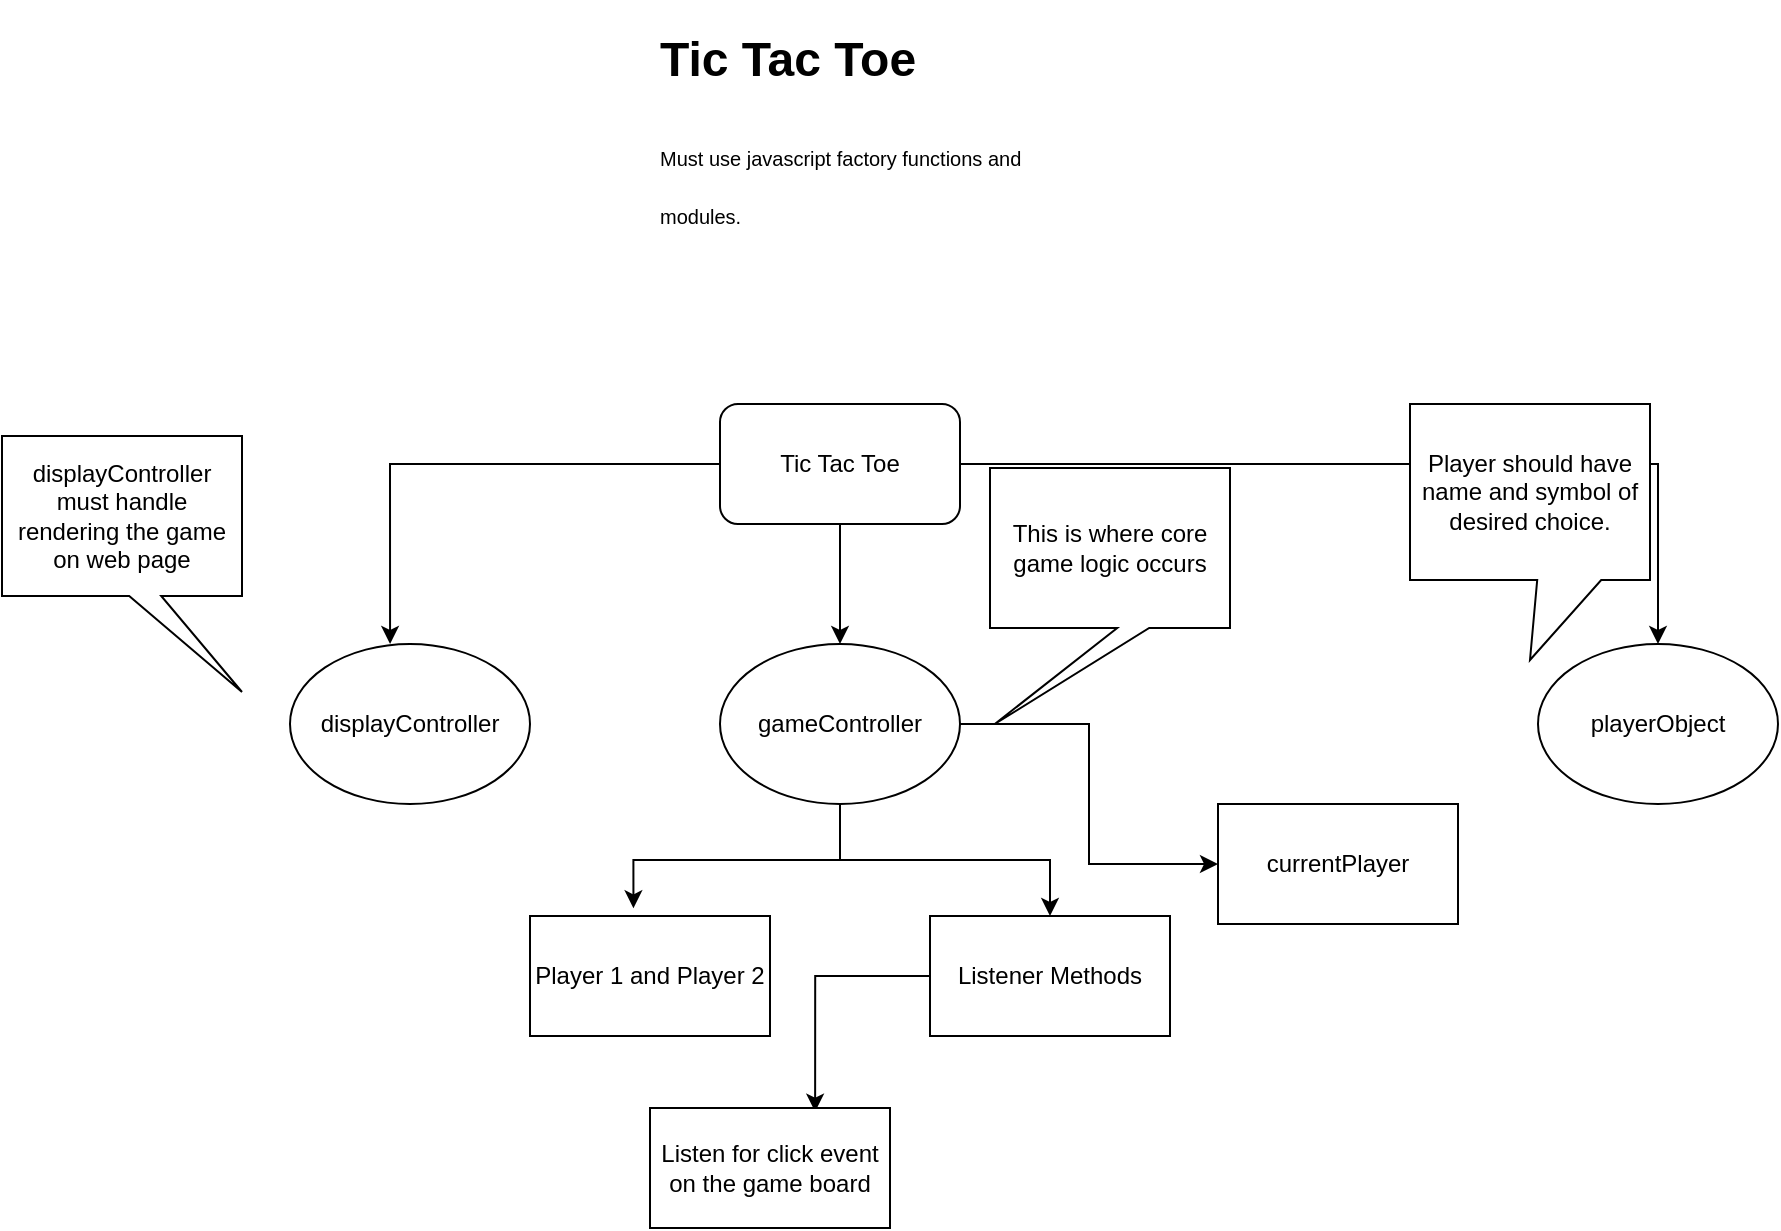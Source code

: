 <mxfile version="15.8.2" type="github"><diagram id="W8BSpLzYb-LyKD1VABSu" name="Page-1"><mxGraphModel dx="1143" dy="638" grid="1" gridSize="16" guides="1" tooltips="1" connect="1" arrows="1" fold="1" page="1" pageScale="1" pageWidth="1100" pageHeight="1700" math="0" shadow="0"><root><mxCell id="0"/><mxCell id="1" parent="0"/><mxCell id="fpwtmXIltIJiTW8pB6sE-4" style="edgeStyle=orthogonalEdgeStyle;rounded=0;orthogonalLoop=1;jettySize=auto;html=1;entryX=0.5;entryY=0;entryDx=0;entryDy=0;" edge="1" parent="1" source="fpwtmXIltIJiTW8pB6sE-1" target="fpwtmXIltIJiTW8pB6sE-3"><mxGeometry relative="1" as="geometry"/></mxCell><mxCell id="fpwtmXIltIJiTW8pB6sE-5" style="edgeStyle=orthogonalEdgeStyle;rounded=0;orthogonalLoop=1;jettySize=auto;html=1;entryX=0.417;entryY=0;entryDx=0;entryDy=0;entryPerimeter=0;" edge="1" parent="1" source="fpwtmXIltIJiTW8pB6sE-1" target="fpwtmXIltIJiTW8pB6sE-2"><mxGeometry relative="1" as="geometry"/></mxCell><mxCell id="fpwtmXIltIJiTW8pB6sE-7" style="edgeStyle=orthogonalEdgeStyle;rounded=0;orthogonalLoop=1;jettySize=auto;html=1;" edge="1" parent="1" source="fpwtmXIltIJiTW8pB6sE-1" target="fpwtmXIltIJiTW8pB6sE-6"><mxGeometry relative="1" as="geometry"/></mxCell><mxCell id="fpwtmXIltIJiTW8pB6sE-1" value="Tic Tac Toe" style="rounded=1;whiteSpace=wrap;html=1;" vertex="1" parent="1"><mxGeometry x="487" y="224" width="120" height="60" as="geometry"/></mxCell><mxCell id="fpwtmXIltIJiTW8pB6sE-2" value="displayController" style="ellipse;whiteSpace=wrap;html=1;" vertex="1" parent="1"><mxGeometry x="272" y="344" width="120" height="80" as="geometry"/></mxCell><mxCell id="fpwtmXIltIJiTW8pB6sE-3" value="playerObject" style="ellipse;whiteSpace=wrap;html=1;" vertex="1" parent="1"><mxGeometry x="896" y="344" width="120" height="80" as="geometry"/></mxCell><mxCell id="fpwtmXIltIJiTW8pB6sE-16" style="edgeStyle=orthogonalEdgeStyle;rounded=0;orthogonalLoop=1;jettySize=auto;html=1;entryX=0.431;entryY=-0.064;entryDx=0;entryDy=0;entryPerimeter=0;" edge="1" parent="1" source="fpwtmXIltIJiTW8pB6sE-6" target="fpwtmXIltIJiTW8pB6sE-15"><mxGeometry relative="1" as="geometry"/></mxCell><mxCell id="fpwtmXIltIJiTW8pB6sE-18" style="edgeStyle=orthogonalEdgeStyle;rounded=0;orthogonalLoop=1;jettySize=auto;html=1;entryX=0.5;entryY=0;entryDx=0;entryDy=0;" edge="1" parent="1" source="fpwtmXIltIJiTW8pB6sE-6" target="fpwtmXIltIJiTW8pB6sE-17"><mxGeometry relative="1" as="geometry"/></mxCell><mxCell id="fpwtmXIltIJiTW8pB6sE-25" style="edgeStyle=orthogonalEdgeStyle;rounded=0;orthogonalLoop=1;jettySize=auto;html=1;" edge="1" parent="1" source="fpwtmXIltIJiTW8pB6sE-6" target="fpwtmXIltIJiTW8pB6sE-22"><mxGeometry relative="1" as="geometry"/></mxCell><mxCell id="fpwtmXIltIJiTW8pB6sE-6" value="gameController" style="ellipse;whiteSpace=wrap;html=1;" vertex="1" parent="1"><mxGeometry x="487" y="344" width="120" height="80" as="geometry"/></mxCell><mxCell id="fpwtmXIltIJiTW8pB6sE-9" value="Player should have name and symbol of desired choice." style="shape=callout;whiteSpace=wrap;html=1;perimeter=calloutPerimeter;base=32;size=40;position=0.53;" vertex="1" parent="1"><mxGeometry x="832" y="224" width="120" height="128" as="geometry"/></mxCell><mxCell id="fpwtmXIltIJiTW8pB6sE-10" value="displayController must handle rendering the game on web page" style="shape=callout;whiteSpace=wrap;html=1;perimeter=calloutPerimeter;base=16;size=48;position=0.53;direction=east;position2=1;" vertex="1" parent="1"><mxGeometry x="128" y="240" width="120" height="128" as="geometry"/></mxCell><mxCell id="fpwtmXIltIJiTW8pB6sE-11" value="This is where core game logic occurs" style="shape=callout;whiteSpace=wrap;html=1;perimeter=calloutPerimeter;base=16;size=48;position=0.53;direction=east;position2=0.02;" vertex="1" parent="1"><mxGeometry x="622" y="256" width="120" height="128" as="geometry"/></mxCell><mxCell id="fpwtmXIltIJiTW8pB6sE-13" value="&lt;h1&gt;&lt;span&gt;Tic Tac Toe&lt;/span&gt;&lt;/h1&gt;&lt;h1&gt;&lt;font size=&quot;1&quot;&gt;&lt;span style=&quot;font-weight: 400&quot;&gt;Must use javascript factory functions and modules.&lt;/span&gt;&lt;/font&gt;&lt;/h1&gt;" style="text;html=1;strokeColor=none;fillColor=none;spacing=5;spacingTop=-20;whiteSpace=wrap;overflow=hidden;rounded=0;" vertex="1" parent="1"><mxGeometry x="452" y="32" width="190" height="120" as="geometry"/></mxCell><mxCell id="fpwtmXIltIJiTW8pB6sE-15" value="Player 1 and Player 2" style="rounded=0;whiteSpace=wrap;html=1;" vertex="1" parent="1"><mxGeometry x="392" y="480" width="120" height="60" as="geometry"/></mxCell><mxCell id="fpwtmXIltIJiTW8pB6sE-21" style="edgeStyle=orthogonalEdgeStyle;rounded=0;orthogonalLoop=1;jettySize=auto;html=1;entryX=0.688;entryY=0.031;entryDx=0;entryDy=0;entryPerimeter=0;" edge="1" parent="1" source="fpwtmXIltIJiTW8pB6sE-17" target="fpwtmXIltIJiTW8pB6sE-19"><mxGeometry relative="1" as="geometry"/></mxCell><mxCell id="fpwtmXIltIJiTW8pB6sE-17" value="Listener Methods" style="rounded=0;whiteSpace=wrap;html=1;" vertex="1" parent="1"><mxGeometry x="592" y="480" width="120" height="60" as="geometry"/></mxCell><mxCell id="fpwtmXIltIJiTW8pB6sE-19" value="Listen for click event on the game board" style="rounded=0;whiteSpace=wrap;html=1;" vertex="1" parent="1"><mxGeometry x="452" y="576" width="120" height="60" as="geometry"/></mxCell><mxCell id="fpwtmXIltIJiTW8pB6sE-22" value="currentPlayer" style="rounded=0;whiteSpace=wrap;html=1;" vertex="1" parent="1"><mxGeometry x="736" y="424" width="120" height="60" as="geometry"/></mxCell></root></mxGraphModel></diagram></mxfile>